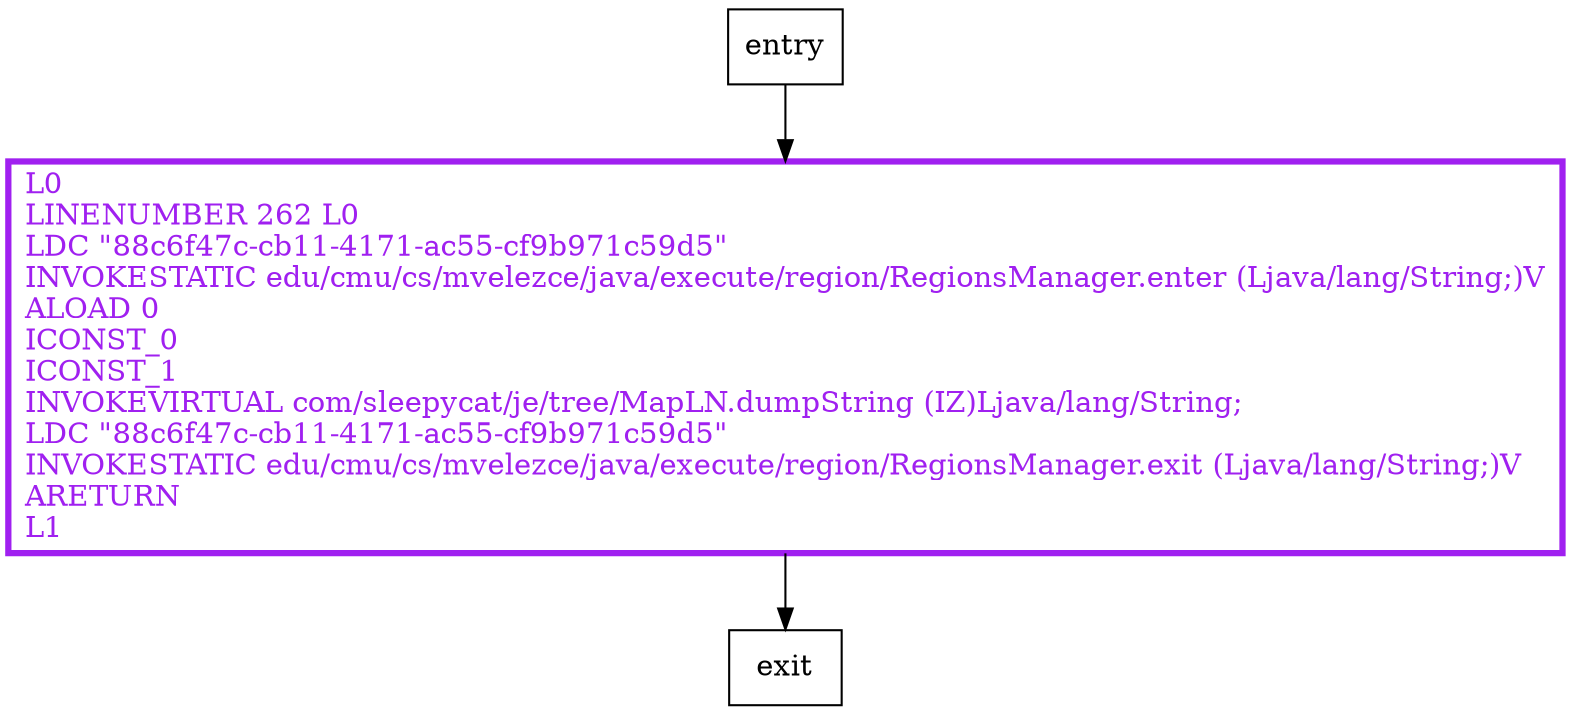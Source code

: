 digraph toString {
node [shape=record];
1258573220 [label="L0\lLINENUMBER 262 L0\lLDC \"88c6f47c-cb11-4171-ac55-cf9b971c59d5\"\lINVOKESTATIC edu/cmu/cs/mvelezce/java/execute/region/RegionsManager.enter (Ljava/lang/String;)V\lALOAD 0\lICONST_0\lICONST_1\lINVOKEVIRTUAL com/sleepycat/je/tree/MapLN.dumpString (IZ)Ljava/lang/String;\lLDC \"88c6f47c-cb11-4171-ac55-cf9b971c59d5\"\lINVOKESTATIC edu/cmu/cs/mvelezce/java/execute/region/RegionsManager.exit (Ljava/lang/String;)V\lARETURN\lL1\l"];
entry;
exit;
entry -> 1258573220
1258573220 -> exit
1258573220[fontcolor="purple", penwidth=3, color="purple"];
}
